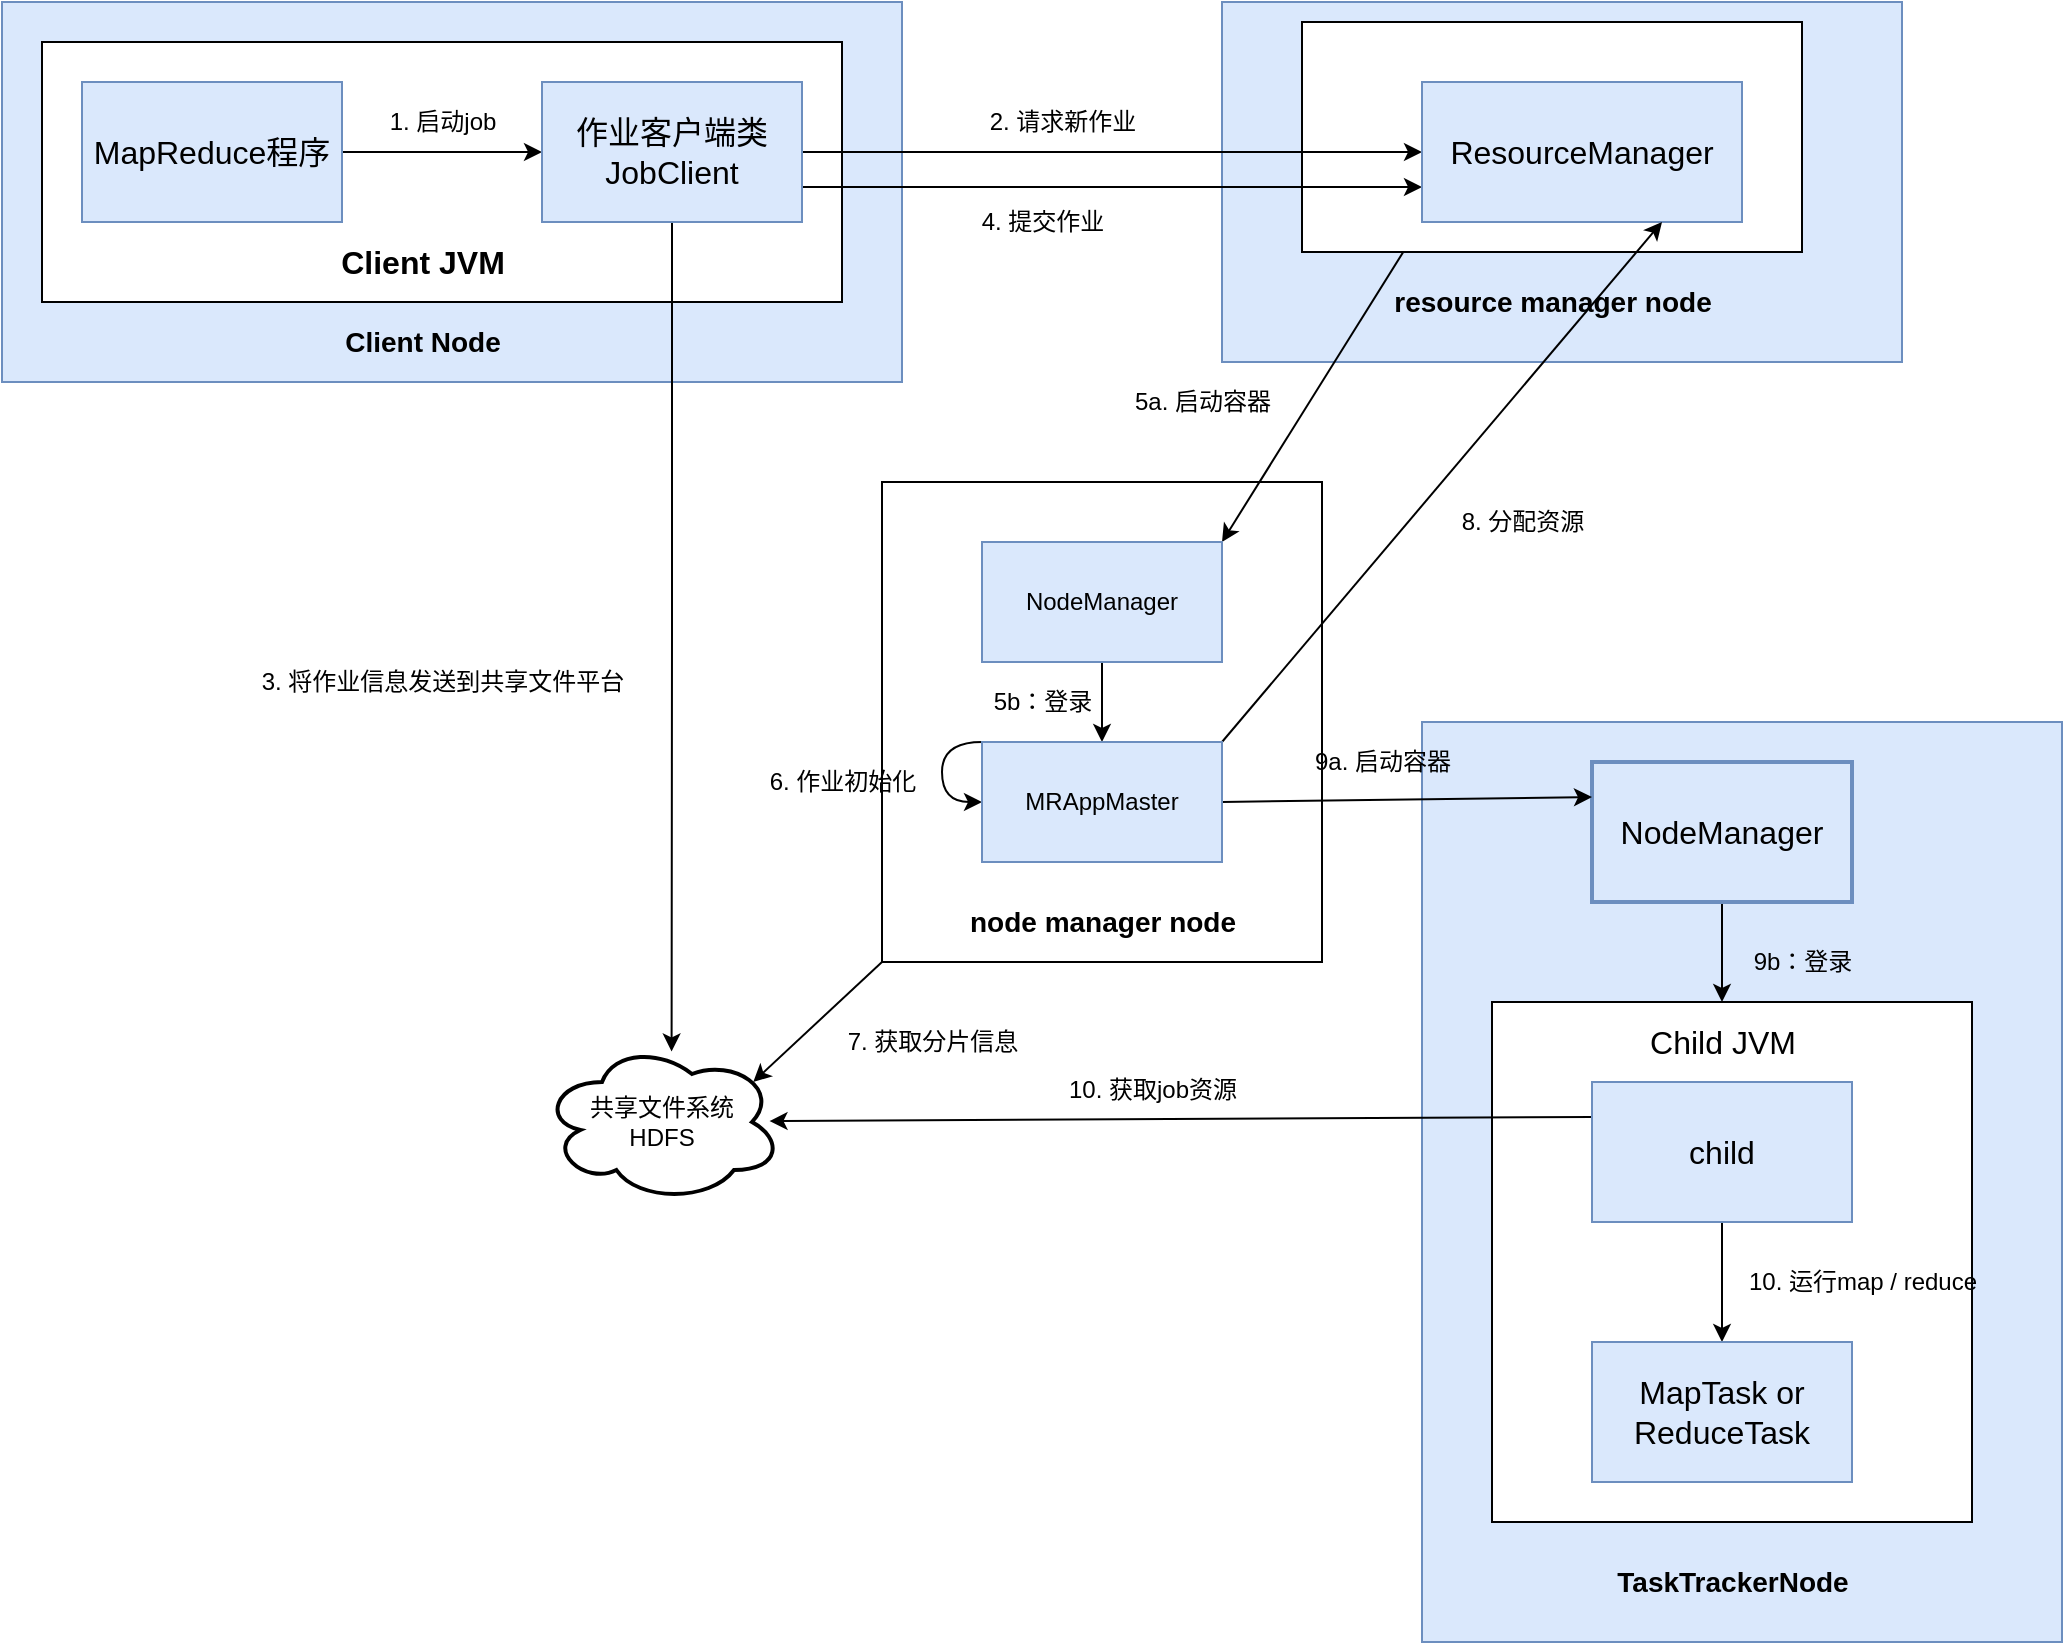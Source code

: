 <mxfile version="14.7.6" type="github">
  <diagram id="6QJk4ZK_nrefuS4Hzncd" name="第 1 页">
    <mxGraphModel dx="1221" dy="622" grid="1" gridSize="10" guides="1" tooltips="1" connect="1" arrows="1" fold="1" page="1" pageScale="1" pageWidth="827" pageHeight="1169" math="0" shadow="0">
      <root>
        <mxCell id="0" />
        <mxCell id="1" parent="0" />
        <mxCell id="Uyn0BBcmfIq7zgLG7PIO-46" style="rounded=0;orthogonalLoop=1;jettySize=auto;html=1;exitX=0;exitY=1;exitDx=0;exitDy=0;entryX=0.88;entryY=0.25;entryDx=0;entryDy=0;entryPerimeter=0;" edge="1" parent="1" source="Uyn0BBcmfIq7zgLG7PIO-44" target="Uyn0BBcmfIq7zgLG7PIO-32">
          <mxGeometry relative="1" as="geometry" />
        </mxCell>
        <mxCell id="Uyn0BBcmfIq7zgLG7PIO-44" value="" style="rounded=0;whiteSpace=wrap;html=1;" vertex="1" parent="1">
          <mxGeometry x="520" y="270" width="220" height="240" as="geometry" />
        </mxCell>
        <mxCell id="Uyn0BBcmfIq7zgLG7PIO-1" value="" style="rounded=0;whiteSpace=wrap;html=1;fillColor=#dae8fc;strokeColor=#6c8ebf;" vertex="1" parent="1">
          <mxGeometry x="790" y="390" width="320" height="460" as="geometry" />
        </mxCell>
        <mxCell id="Uyn0BBcmfIq7zgLG7PIO-2" value="" style="rounded=0;whiteSpace=wrap;html=1;" vertex="1" parent="1">
          <mxGeometry x="825" y="530" width="240" height="260" as="geometry" />
        </mxCell>
        <mxCell id="Uyn0BBcmfIq7zgLG7PIO-3" value="" style="rounded=0;whiteSpace=wrap;html=1;fillColor=#dae8fc;strokeColor=#6c8ebf;" vertex="1" parent="1">
          <mxGeometry x="690" y="30" width="340" height="180" as="geometry" />
        </mxCell>
        <mxCell id="Uyn0BBcmfIq7zgLG7PIO-47" style="edgeStyle=none;rounded=0;orthogonalLoop=1;jettySize=auto;html=1;exitX=0;exitY=1;exitDx=0;exitDy=0;entryX=1;entryY=0;entryDx=0;entryDy=0;" edge="1" parent="1" source="Uyn0BBcmfIq7zgLG7PIO-17" target="Uyn0BBcmfIq7zgLG7PIO-39">
          <mxGeometry relative="1" as="geometry" />
        </mxCell>
        <mxCell id="Uyn0BBcmfIq7zgLG7PIO-4" value="" style="rounded=0;whiteSpace=wrap;html=1;" vertex="1" parent="1">
          <mxGeometry x="730" y="40" width="250" height="115" as="geometry" />
        </mxCell>
        <mxCell id="Uyn0BBcmfIq7zgLG7PIO-5" value="" style="rounded=0;whiteSpace=wrap;html=1;fillColor=#dae8fc;strokeColor=#6c8ebf;" vertex="1" parent="1">
          <mxGeometry x="80" y="30" width="450" height="190" as="geometry" />
        </mxCell>
        <mxCell id="Uyn0BBcmfIq7zgLG7PIO-6" value="" style="rounded=0;whiteSpace=wrap;html=1;" vertex="1" parent="1">
          <mxGeometry x="100" y="50" width="400" height="130" as="geometry" />
        </mxCell>
        <mxCell id="Uyn0BBcmfIq7zgLG7PIO-7" style="edgeStyle=orthogonalEdgeStyle;rounded=0;orthogonalLoop=1;jettySize=auto;html=1;exitX=1;exitY=0.5;exitDx=0;exitDy=0;entryX=0;entryY=0.5;entryDx=0;entryDy=0;" edge="1" parent="1" source="Uyn0BBcmfIq7zgLG7PIO-8" target="Uyn0BBcmfIq7zgLG7PIO-12">
          <mxGeometry relative="1" as="geometry" />
        </mxCell>
        <mxCell id="Uyn0BBcmfIq7zgLG7PIO-8" value="&lt;font style=&quot;font-size: 16px&quot;&gt;MapReduce程序&lt;/font&gt;" style="rounded=0;whiteSpace=wrap;html=1;fillColor=#dae8fc;strokeColor=#6c8ebf;" vertex="1" parent="1">
          <mxGeometry x="120" y="70" width="130" height="70" as="geometry" />
        </mxCell>
        <mxCell id="Uyn0BBcmfIq7zgLG7PIO-9" style="edgeStyle=orthogonalEdgeStyle;rounded=0;orthogonalLoop=1;jettySize=auto;html=1;exitX=1;exitY=0.5;exitDx=0;exitDy=0;entryX=0;entryY=0.5;entryDx=0;entryDy=0;" edge="1" parent="1" source="Uyn0BBcmfIq7zgLG7PIO-12" target="Uyn0BBcmfIq7zgLG7PIO-17">
          <mxGeometry relative="1" as="geometry" />
        </mxCell>
        <mxCell id="Uyn0BBcmfIq7zgLG7PIO-10" style="edgeStyle=orthogonalEdgeStyle;rounded=0;orthogonalLoop=1;jettySize=auto;html=1;exitX=1;exitY=0.75;exitDx=0;exitDy=0;entryX=0;entryY=0.75;entryDx=0;entryDy=0;" edge="1" parent="1" source="Uyn0BBcmfIq7zgLG7PIO-12" target="Uyn0BBcmfIq7zgLG7PIO-17">
          <mxGeometry relative="1" as="geometry" />
        </mxCell>
        <mxCell id="Uyn0BBcmfIq7zgLG7PIO-45" style="edgeStyle=orthogonalEdgeStyle;rounded=0;orthogonalLoop=1;jettySize=auto;html=1;exitX=0.5;exitY=1;exitDx=0;exitDy=0;entryX=0.54;entryY=0.059;entryDx=0;entryDy=0;entryPerimeter=0;" edge="1" parent="1" source="Uyn0BBcmfIq7zgLG7PIO-12" target="Uyn0BBcmfIq7zgLG7PIO-32">
          <mxGeometry relative="1" as="geometry" />
        </mxCell>
        <mxCell id="Uyn0BBcmfIq7zgLG7PIO-12" value="&lt;font style=&quot;font-size: 16px&quot;&gt;作业客户端类&lt;br&gt;JobClient&lt;/font&gt;" style="rounded=0;whiteSpace=wrap;html=1;fillColor=#dae8fc;strokeColor=#6c8ebf;" vertex="1" parent="1">
          <mxGeometry x="350" y="70" width="130" height="70" as="geometry" />
        </mxCell>
        <mxCell id="Uyn0BBcmfIq7zgLG7PIO-13" value="&lt;b&gt;&lt;font style=&quot;font-size: 16px&quot;&gt;Client JVM&lt;/font&gt;&lt;/b&gt;" style="text;html=1;align=center;verticalAlign=middle;resizable=0;points=[];autosize=1;strokeColor=none;" vertex="1" parent="1">
          <mxGeometry x="240" y="150" width="100" height="20" as="geometry" />
        </mxCell>
        <mxCell id="Uyn0BBcmfIq7zgLG7PIO-14" value="&lt;b&gt;&lt;font style=&quot;font-size: 14px&quot;&gt;Client Node&lt;/font&gt;&lt;/b&gt;" style="text;html=1;align=center;verticalAlign=middle;resizable=0;points=[];autosize=1;strokeColor=none;" vertex="1" parent="1">
          <mxGeometry x="240" y="190" width="100" height="20" as="geometry" />
        </mxCell>
        <mxCell id="Uyn0BBcmfIq7zgLG7PIO-17" value="&lt;span style=&quot;font-size: 16px&quot;&gt;ResourceManager&lt;/span&gt;" style="rounded=0;whiteSpace=wrap;html=1;fillColor=#dae8fc;strokeColor=#6c8ebf;" vertex="1" parent="1">
          <mxGeometry x="790" y="70" width="160" height="70" as="geometry" />
        </mxCell>
        <mxCell id="Uyn0BBcmfIq7zgLG7PIO-18" value="1. 启动job" style="text;html=1;align=center;verticalAlign=middle;resizable=0;points=[];autosize=1;strokeColor=none;" vertex="1" parent="1">
          <mxGeometry x="260" y="80" width="80" height="20" as="geometry" />
        </mxCell>
        <mxCell id="Uyn0BBcmfIq7zgLG7PIO-19" value="2. 请求新作业" style="text;html=1;align=center;verticalAlign=middle;resizable=0;points=[];autosize=1;strokeColor=none;" vertex="1" parent="1">
          <mxGeometry x="560" y="80" width="100" height="20" as="geometry" />
        </mxCell>
        <mxCell id="Uyn0BBcmfIq7zgLG7PIO-20" value="4. 提交作业" style="text;html=1;align=center;verticalAlign=middle;resizable=0;points=[];autosize=1;strokeColor=none;" vertex="1" parent="1">
          <mxGeometry x="555" y="130" width="90" height="20" as="geometry" />
        </mxCell>
        <mxCell id="Uyn0BBcmfIq7zgLG7PIO-22" value="&lt;font style=&quot;font-size: 14px&quot;&gt;&lt;b&gt;resource manager node&lt;/b&gt;&lt;/font&gt;" style="text;html=1;align=center;verticalAlign=middle;resizable=0;points=[];autosize=1;strokeColor=none;" vertex="1" parent="1">
          <mxGeometry x="765" y="170" width="180" height="20" as="geometry" />
        </mxCell>
        <mxCell id="Uyn0BBcmfIq7zgLG7PIO-24" style="edgeStyle=orthogonalEdgeStyle;rounded=0;orthogonalLoop=1;jettySize=auto;html=1;exitX=0.5;exitY=1;exitDx=0;exitDy=0;startArrow=none;startFill=0;" edge="1" parent="1" source="Uyn0BBcmfIq7zgLG7PIO-26">
          <mxGeometry relative="1" as="geometry">
            <mxPoint x="940" y="530" as="targetPoint" />
            <Array as="points">
              <mxPoint x="940" y="530" />
            </Array>
          </mxGeometry>
        </mxCell>
        <mxCell id="Uyn0BBcmfIq7zgLG7PIO-26" value="&lt;font style=&quot;font-size: 16px&quot;&gt;NodeManager&lt;/font&gt;" style="rounded=0;whiteSpace=wrap;html=1;fillColor=#dae8fc;strokeColor=#6c8ebf;strokeWidth=2;" vertex="1" parent="1">
          <mxGeometry x="875" y="410" width="130" height="70" as="geometry" />
        </mxCell>
        <mxCell id="Uyn0BBcmfIq7zgLG7PIO-27" style="edgeStyle=orthogonalEdgeStyle;rounded=0;orthogonalLoop=1;jettySize=auto;html=1;exitX=0.5;exitY=1;exitDx=0;exitDy=0;entryX=0.5;entryY=0;entryDx=0;entryDy=0;startArrow=none;startFill=0;" edge="1" parent="1" source="Uyn0BBcmfIq7zgLG7PIO-28" target="Uyn0BBcmfIq7zgLG7PIO-29">
          <mxGeometry relative="1" as="geometry" />
        </mxCell>
        <mxCell id="Uyn0BBcmfIq7zgLG7PIO-56" style="edgeStyle=none;rounded=0;orthogonalLoop=1;jettySize=auto;html=1;exitX=0;exitY=0.25;exitDx=0;exitDy=0;entryX=0.948;entryY=0.494;entryDx=0;entryDy=0;entryPerimeter=0;" edge="1" parent="1" source="Uyn0BBcmfIq7zgLG7PIO-28" target="Uyn0BBcmfIq7zgLG7PIO-32">
          <mxGeometry relative="1" as="geometry" />
        </mxCell>
        <mxCell id="Uyn0BBcmfIq7zgLG7PIO-28" value="&lt;span style=&quot;font-size: 16px&quot;&gt;child&lt;/span&gt;" style="rounded=0;whiteSpace=wrap;html=1;fillColor=#dae8fc;strokeColor=#6c8ebf;" vertex="1" parent="1">
          <mxGeometry x="875" y="570" width="130" height="70" as="geometry" />
        </mxCell>
        <mxCell id="Uyn0BBcmfIq7zgLG7PIO-29" value="&lt;span style=&quot;font-size: 16px&quot;&gt;MapTask or&lt;br&gt;ReduceTask&lt;br&gt;&lt;/span&gt;" style="rounded=0;whiteSpace=wrap;html=1;fillColor=#dae8fc;strokeColor=#6c8ebf;" vertex="1" parent="1">
          <mxGeometry x="875" y="700" width="130" height="70" as="geometry" />
        </mxCell>
        <mxCell id="Uyn0BBcmfIq7zgLG7PIO-30" value="&lt;font style=&quot;font-size: 16px&quot;&gt;Child JVM&lt;/font&gt;" style="text;html=1;align=center;verticalAlign=middle;resizable=0;points=[];autosize=1;strokeColor=none;" vertex="1" parent="1">
          <mxGeometry x="895" y="540" width="90" height="20" as="geometry" />
        </mxCell>
        <mxCell id="Uyn0BBcmfIq7zgLG7PIO-31" value="&lt;b&gt;&lt;font style=&quot;font-size: 14px&quot;&gt;TaskTrackerNode&lt;/font&gt;&lt;/b&gt;" style="text;html=1;align=center;verticalAlign=middle;resizable=0;points=[];autosize=1;strokeColor=none;" vertex="1" parent="1">
          <mxGeometry x="880" y="810" width="130" height="20" as="geometry" />
        </mxCell>
        <mxCell id="Uyn0BBcmfIq7zgLG7PIO-32" value="共享文件系统&lt;br&gt;HDFS" style="ellipse;shape=cloud;whiteSpace=wrap;html=1;strokeWidth=2;" vertex="1" parent="1">
          <mxGeometry x="350" y="550" width="120" height="80" as="geometry" />
        </mxCell>
        <mxCell id="Uyn0BBcmfIq7zgLG7PIO-33" value="3. 将作业信息发送到共享文件平台" style="text;html=1;align=center;verticalAlign=middle;resizable=0;points=[];autosize=1;strokeColor=none;" vertex="1" parent="1">
          <mxGeometry x="185" y="360" width="230" height="20" as="geometry" />
        </mxCell>
        <mxCell id="Uyn0BBcmfIq7zgLG7PIO-37" value="9b：登录" style="text;html=1;align=center;verticalAlign=middle;resizable=0;points=[];autosize=1;strokeColor=none;" vertex="1" parent="1">
          <mxGeometry x="945" y="500" width="70" height="20" as="geometry" />
        </mxCell>
        <mxCell id="Uyn0BBcmfIq7zgLG7PIO-38" value="10. 运行map / reduce" style="text;html=1;align=center;verticalAlign=middle;resizable=0;points=[];autosize=1;strokeColor=none;" vertex="1" parent="1">
          <mxGeometry x="935" y="660" width="150" height="20" as="geometry" />
        </mxCell>
        <mxCell id="Uyn0BBcmfIq7zgLG7PIO-42" style="edgeStyle=orthogonalEdgeStyle;rounded=0;orthogonalLoop=1;jettySize=auto;html=1;exitX=0.5;exitY=1;exitDx=0;exitDy=0;entryX=0.5;entryY=0;entryDx=0;entryDy=0;" edge="1" parent="1" source="Uyn0BBcmfIq7zgLG7PIO-39" target="Uyn0BBcmfIq7zgLG7PIO-40">
          <mxGeometry relative="1" as="geometry" />
        </mxCell>
        <mxCell id="Uyn0BBcmfIq7zgLG7PIO-39" value="NodeManager" style="rounded=0;whiteSpace=wrap;html=1;fillColor=#dae8fc;strokeColor=#6c8ebf;" vertex="1" parent="1">
          <mxGeometry x="570" y="300" width="120" height="60" as="geometry" />
        </mxCell>
        <mxCell id="Uyn0BBcmfIq7zgLG7PIO-48" style="edgeStyle=none;rounded=0;orthogonalLoop=1;jettySize=auto;html=1;exitX=1;exitY=0;exitDx=0;exitDy=0;entryX=0.75;entryY=1;entryDx=0;entryDy=0;" edge="1" parent="1" source="Uyn0BBcmfIq7zgLG7PIO-40" target="Uyn0BBcmfIq7zgLG7PIO-17">
          <mxGeometry relative="1" as="geometry">
            <mxPoint x="840" y="260.0" as="targetPoint" />
          </mxGeometry>
        </mxCell>
        <mxCell id="Uyn0BBcmfIq7zgLG7PIO-50" style="edgeStyle=orthogonalEdgeStyle;rounded=0;orthogonalLoop=1;jettySize=auto;html=1;exitX=0;exitY=0;exitDx=0;exitDy=0;entryX=0;entryY=0.5;entryDx=0;entryDy=0;curved=1;" edge="1" parent="1" source="Uyn0BBcmfIq7zgLG7PIO-40" target="Uyn0BBcmfIq7zgLG7PIO-40">
          <mxGeometry relative="1" as="geometry">
            <Array as="points">
              <mxPoint x="550" y="400" />
              <mxPoint x="550" y="430" />
            </Array>
          </mxGeometry>
        </mxCell>
        <mxCell id="Uyn0BBcmfIq7zgLG7PIO-52" style="rounded=0;orthogonalLoop=1;jettySize=auto;html=1;exitX=1;exitY=0.5;exitDx=0;exitDy=0;entryX=0;entryY=0.25;entryDx=0;entryDy=0;" edge="1" parent="1" source="Uyn0BBcmfIq7zgLG7PIO-40" target="Uyn0BBcmfIq7zgLG7PIO-26">
          <mxGeometry relative="1" as="geometry" />
        </mxCell>
        <mxCell id="Uyn0BBcmfIq7zgLG7PIO-40" value="MRAppMaster" style="rounded=0;whiteSpace=wrap;html=1;fillColor=#dae8fc;strokeColor=#6c8ebf;" vertex="1" parent="1">
          <mxGeometry x="570" y="400" width="120" height="60" as="geometry" />
        </mxCell>
        <mxCell id="Uyn0BBcmfIq7zgLG7PIO-43" value="5b：登录" style="text;html=1;align=center;verticalAlign=middle;resizable=0;points=[];autosize=1;strokeColor=none;" vertex="1" parent="1">
          <mxGeometry x="565" y="370" width="70" height="20" as="geometry" />
        </mxCell>
        <mxCell id="Uyn0BBcmfIq7zgLG7PIO-49" value="5a. 启动容器" style="text;html=1;align=center;verticalAlign=middle;resizable=0;points=[];autosize=1;strokeColor=none;" vertex="1" parent="1">
          <mxGeometry x="635" y="220" width="90" height="20" as="geometry" />
        </mxCell>
        <mxCell id="Uyn0BBcmfIq7zgLG7PIO-51" value="6. 作业初始化" style="text;html=1;align=center;verticalAlign=middle;resizable=0;points=[];autosize=1;strokeColor=none;" vertex="1" parent="1">
          <mxGeometry x="450" y="410" width="100" height="20" as="geometry" />
        </mxCell>
        <mxCell id="Uyn0BBcmfIq7zgLG7PIO-53" value="9a. 启动容器" style="text;html=1;align=center;verticalAlign=middle;resizable=0;points=[];autosize=1;strokeColor=none;" vertex="1" parent="1">
          <mxGeometry x="725" y="400" width="90" height="20" as="geometry" />
        </mxCell>
        <mxCell id="Uyn0BBcmfIq7zgLG7PIO-54" value="&lt;b&gt;&lt;font style=&quot;font-size: 14px&quot;&gt;node manager node&lt;/font&gt;&lt;/b&gt;" style="text;html=1;align=center;verticalAlign=middle;resizable=0;points=[];autosize=1;strokeColor=none;" vertex="1" parent="1">
          <mxGeometry x="555" y="480" width="150" height="20" as="geometry" />
        </mxCell>
        <mxCell id="Uyn0BBcmfIq7zgLG7PIO-57" value="7. 获取分片信息" style="text;html=1;align=center;verticalAlign=middle;resizable=0;points=[];autosize=1;strokeColor=none;" vertex="1" parent="1">
          <mxGeometry x="490" y="540" width="110" height="20" as="geometry" />
        </mxCell>
        <mxCell id="Uyn0BBcmfIq7zgLG7PIO-58" value="10. 获取job资源" style="text;html=1;align=center;verticalAlign=middle;resizable=0;points=[];autosize=1;strokeColor=none;" vertex="1" parent="1">
          <mxGeometry x="600" y="564" width="110" height="20" as="geometry" />
        </mxCell>
        <mxCell id="Uyn0BBcmfIq7zgLG7PIO-59" value="8. 分配资源" style="text;html=1;align=center;verticalAlign=middle;resizable=0;points=[];autosize=1;strokeColor=none;" vertex="1" parent="1">
          <mxGeometry x="795" y="280" width="90" height="20" as="geometry" />
        </mxCell>
      </root>
    </mxGraphModel>
  </diagram>
</mxfile>
